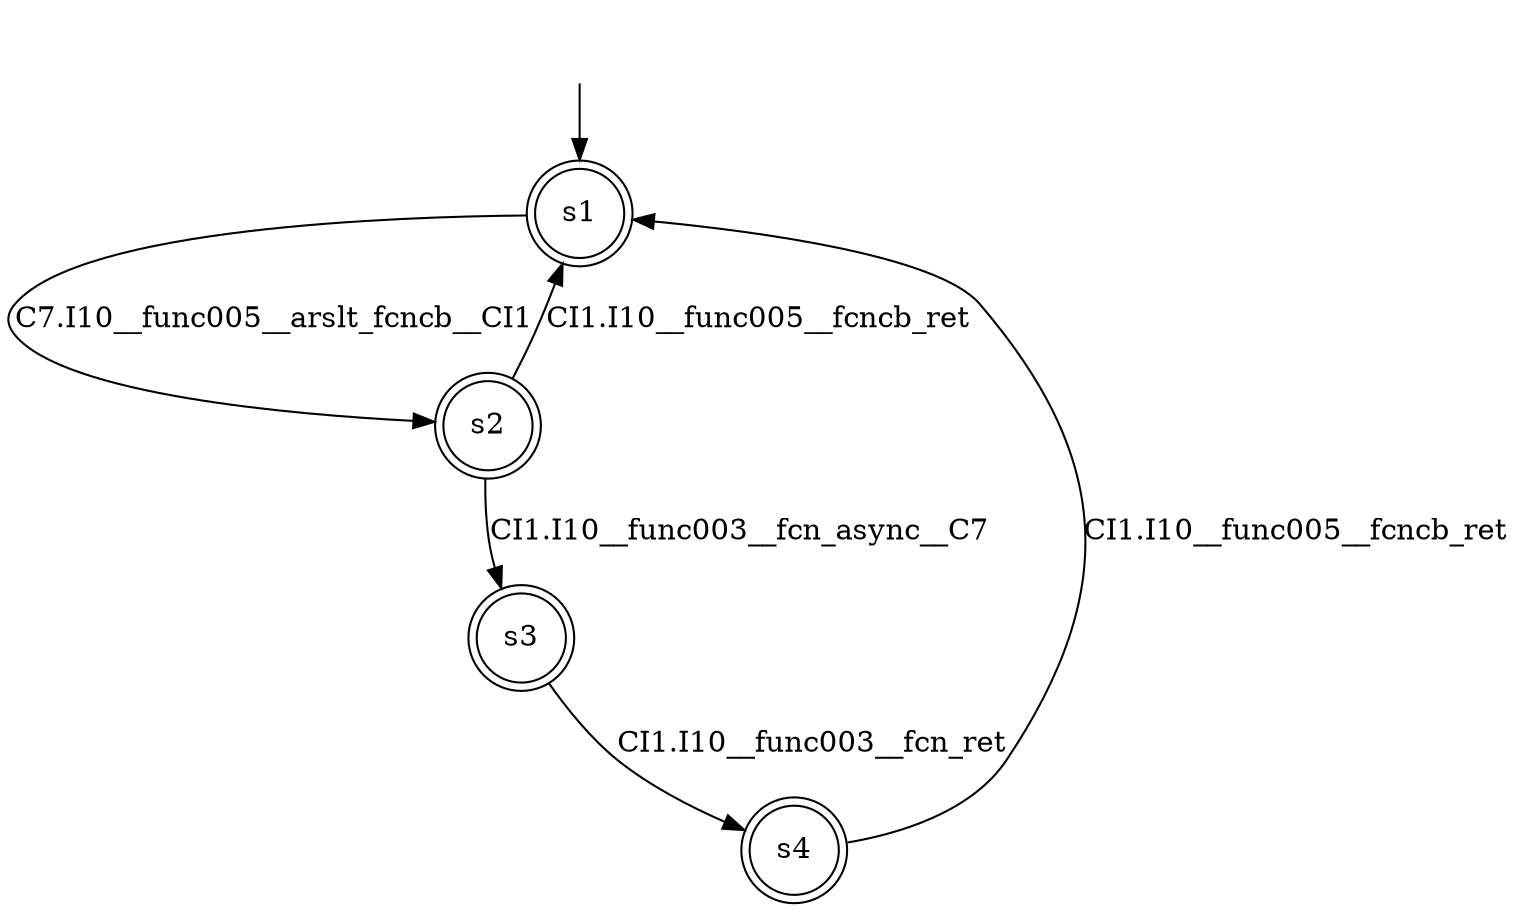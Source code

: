 digraph automaton {
	1 [label=<s1> shape="doublecircle"];
	2 [label=<s2> shape="doublecircle"];
	3 [label=<s3> shape="doublecircle"];
	4 [label=<s4> shape="doublecircle"];
	__init1 [label=<> shape="none"];
	__init1 -> 1;
	1 -> 2 [label=<C7.I10__func005__arslt_fcncb__CI1> id="1-0-2"];
	2 -> 3 [label=<CI1.I10__func003__fcn_async__C7> id="2-0-3"];
	2 -> 1 [label=<CI1.I10__func005__fcncb_ret> id="2-1-1"];
	3 -> 4 [label=<CI1.I10__func003__fcn_ret> id="3-0-4"];
	4 -> 1 [label=<CI1.I10__func005__fcncb_ret> id="4-0-1"];
}
